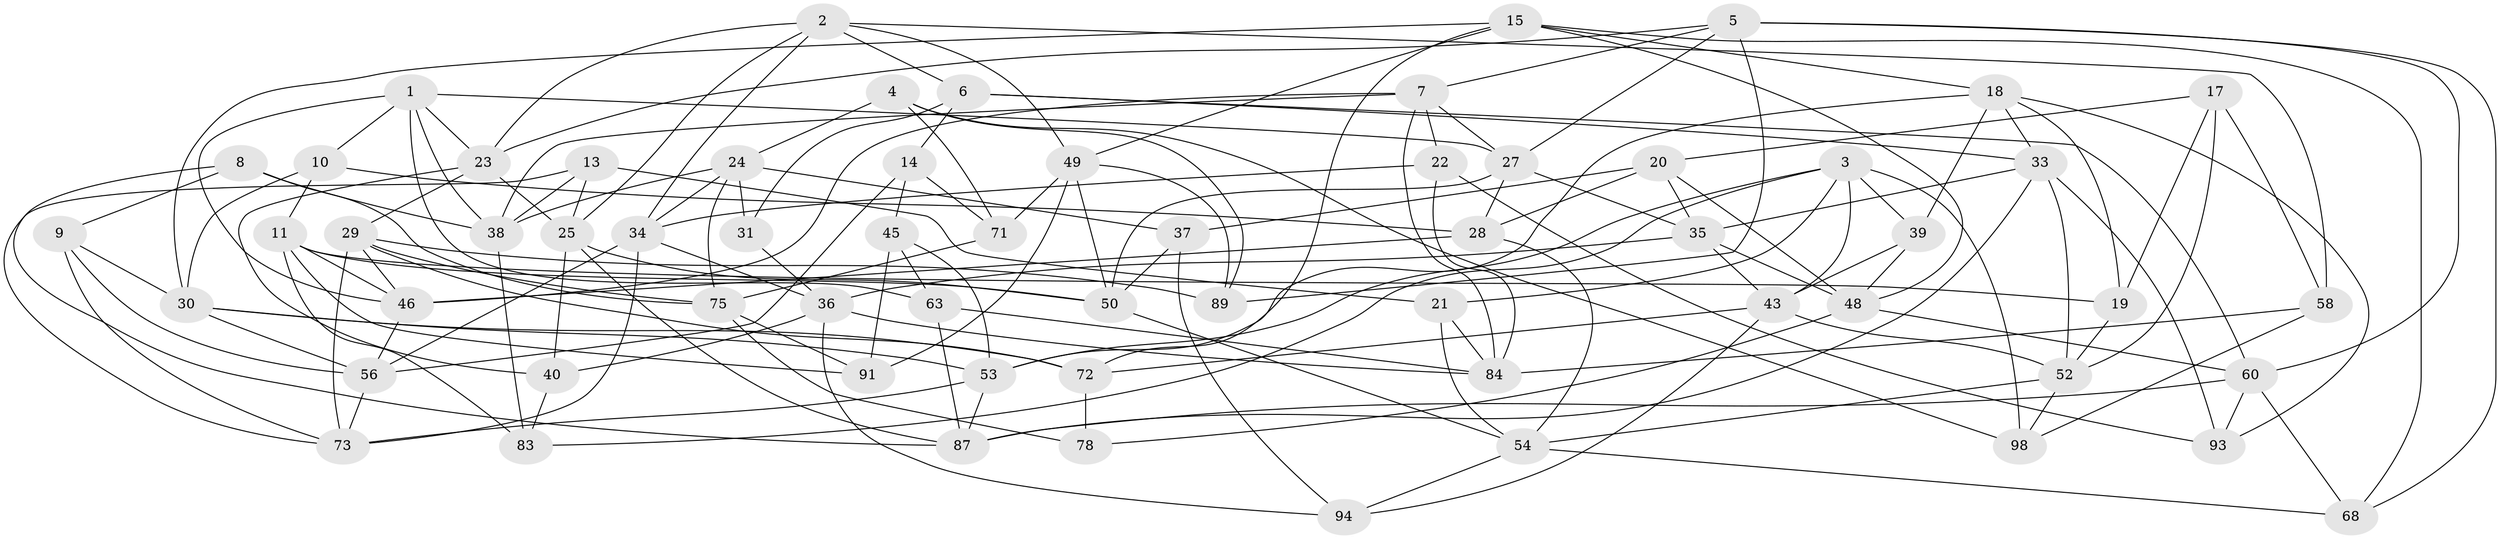 // original degree distribution, {4: 1.0}
// Generated by graph-tools (version 1.1) at 2025/39/02/21/25 10:39:01]
// undirected, 63 vertices, 160 edges
graph export_dot {
graph [start="1"]
  node [color=gray90,style=filled];
  1 [super="+74"];
  2 [super="+32"];
  3 [super="+16"];
  4;
  5 [super="+85"];
  6 [super="+42"];
  7 [super="+12"];
  8;
  9;
  10;
  11 [super="+57"];
  13;
  14;
  15 [super="+66"];
  17;
  18 [super="+62"];
  19;
  20 [super="+44"];
  21;
  22;
  23 [super="+26"];
  24 [super="+59"];
  25 [super="+47"];
  27 [super="+64"];
  28 [super="+95"];
  29 [super="+86"];
  30 [super="+51"];
  31;
  33 [super="+65"];
  34 [super="+90"];
  35 [super="+61"];
  36 [super="+69"];
  37;
  38 [super="+41"];
  39;
  40;
  43 [super="+55"];
  45;
  46 [super="+67"];
  48 [super="+100"];
  49 [super="+79"];
  50 [super="+82"];
  52 [super="+81"];
  53 [super="+77"];
  54 [super="+80"];
  56 [super="+70"];
  58;
  60 [super="+88"];
  63;
  68;
  71;
  72 [super="+76"];
  73 [super="+97"];
  75 [super="+96"];
  78;
  83;
  84 [super="+99"];
  87 [super="+92"];
  89;
  91;
  93;
  94;
  98;
  1 -- 27;
  1 -- 10;
  1 -- 63;
  1 -- 38;
  1 -- 46;
  1 -- 23;
  2 -- 34;
  2 -- 58;
  2 -- 23;
  2 -- 49;
  2 -- 25;
  2 -- 6;
  3 -- 21;
  3 -- 83;
  3 -- 39;
  3 -- 43;
  3 -- 98;
  3 -- 53;
  4 -- 71;
  4 -- 98;
  4 -- 89;
  4 -- 24;
  5 -- 89;
  5 -- 68;
  5 -- 27;
  5 -- 7;
  5 -- 60;
  5 -- 23;
  6 -- 14;
  6 -- 31 [weight=2];
  6 -- 60;
  6 -- 33;
  7 -- 38;
  7 -- 22;
  7 -- 84;
  7 -- 27;
  7 -- 46;
  8 -- 9;
  8 -- 87;
  8 -- 38;
  8 -- 75;
  9 -- 73;
  9 -- 30;
  9 -- 56;
  10 -- 28;
  10 -- 30;
  10 -- 11;
  11 -- 50;
  11 -- 83;
  11 -- 19;
  11 -- 91;
  11 -- 46;
  13 -- 38;
  13 -- 21;
  13 -- 25;
  13 -- 73;
  14 -- 71;
  14 -- 45;
  14 -- 56;
  15 -- 72;
  15 -- 49;
  15 -- 18;
  15 -- 48;
  15 -- 68;
  15 -- 30;
  17 -- 19;
  17 -- 58;
  17 -- 52;
  17 -- 20;
  18 -- 19;
  18 -- 53;
  18 -- 93;
  18 -- 39;
  18 -- 33;
  19 -- 52;
  20 -- 37;
  20 -- 28 [weight=2];
  20 -- 48;
  20 -- 35;
  21 -- 54;
  21 -- 84;
  22 -- 93;
  22 -- 84;
  22 -- 34;
  23 -- 29;
  23 -- 40;
  23 -- 25;
  24 -- 75;
  24 -- 37;
  24 -- 38;
  24 -- 31;
  24 -- 34;
  25 -- 40;
  25 -- 50;
  25 -- 87;
  27 -- 50;
  27 -- 28;
  27 -- 35;
  28 -- 46;
  28 -- 54;
  29 -- 72;
  29 -- 73;
  29 -- 89;
  29 -- 75;
  29 -- 46;
  30 -- 56;
  30 -- 72;
  30 -- 53;
  31 -- 36;
  33 -- 93;
  33 -- 52;
  33 -- 87;
  33 -- 35;
  34 -- 56;
  34 -- 36;
  34 -- 73;
  35 -- 43;
  35 -- 36;
  35 -- 48;
  36 -- 40;
  36 -- 94;
  36 -- 84;
  37 -- 50;
  37 -- 94;
  38 -- 83;
  39 -- 48;
  39 -- 43;
  40 -- 83;
  43 -- 94;
  43 -- 72;
  43 -- 52;
  45 -- 63;
  45 -- 91;
  45 -- 53;
  46 -- 56;
  48 -- 78;
  48 -- 60;
  49 -- 89;
  49 -- 71;
  49 -- 91;
  49 -- 50;
  50 -- 54;
  52 -- 98;
  52 -- 54;
  53 -- 73;
  53 -- 87;
  54 -- 94;
  54 -- 68;
  56 -- 73;
  58 -- 98;
  58 -- 84;
  60 -- 87;
  60 -- 93;
  60 -- 68;
  63 -- 87;
  63 -- 84;
  71 -- 75;
  72 -- 78 [weight=2];
  75 -- 91;
  75 -- 78;
}

